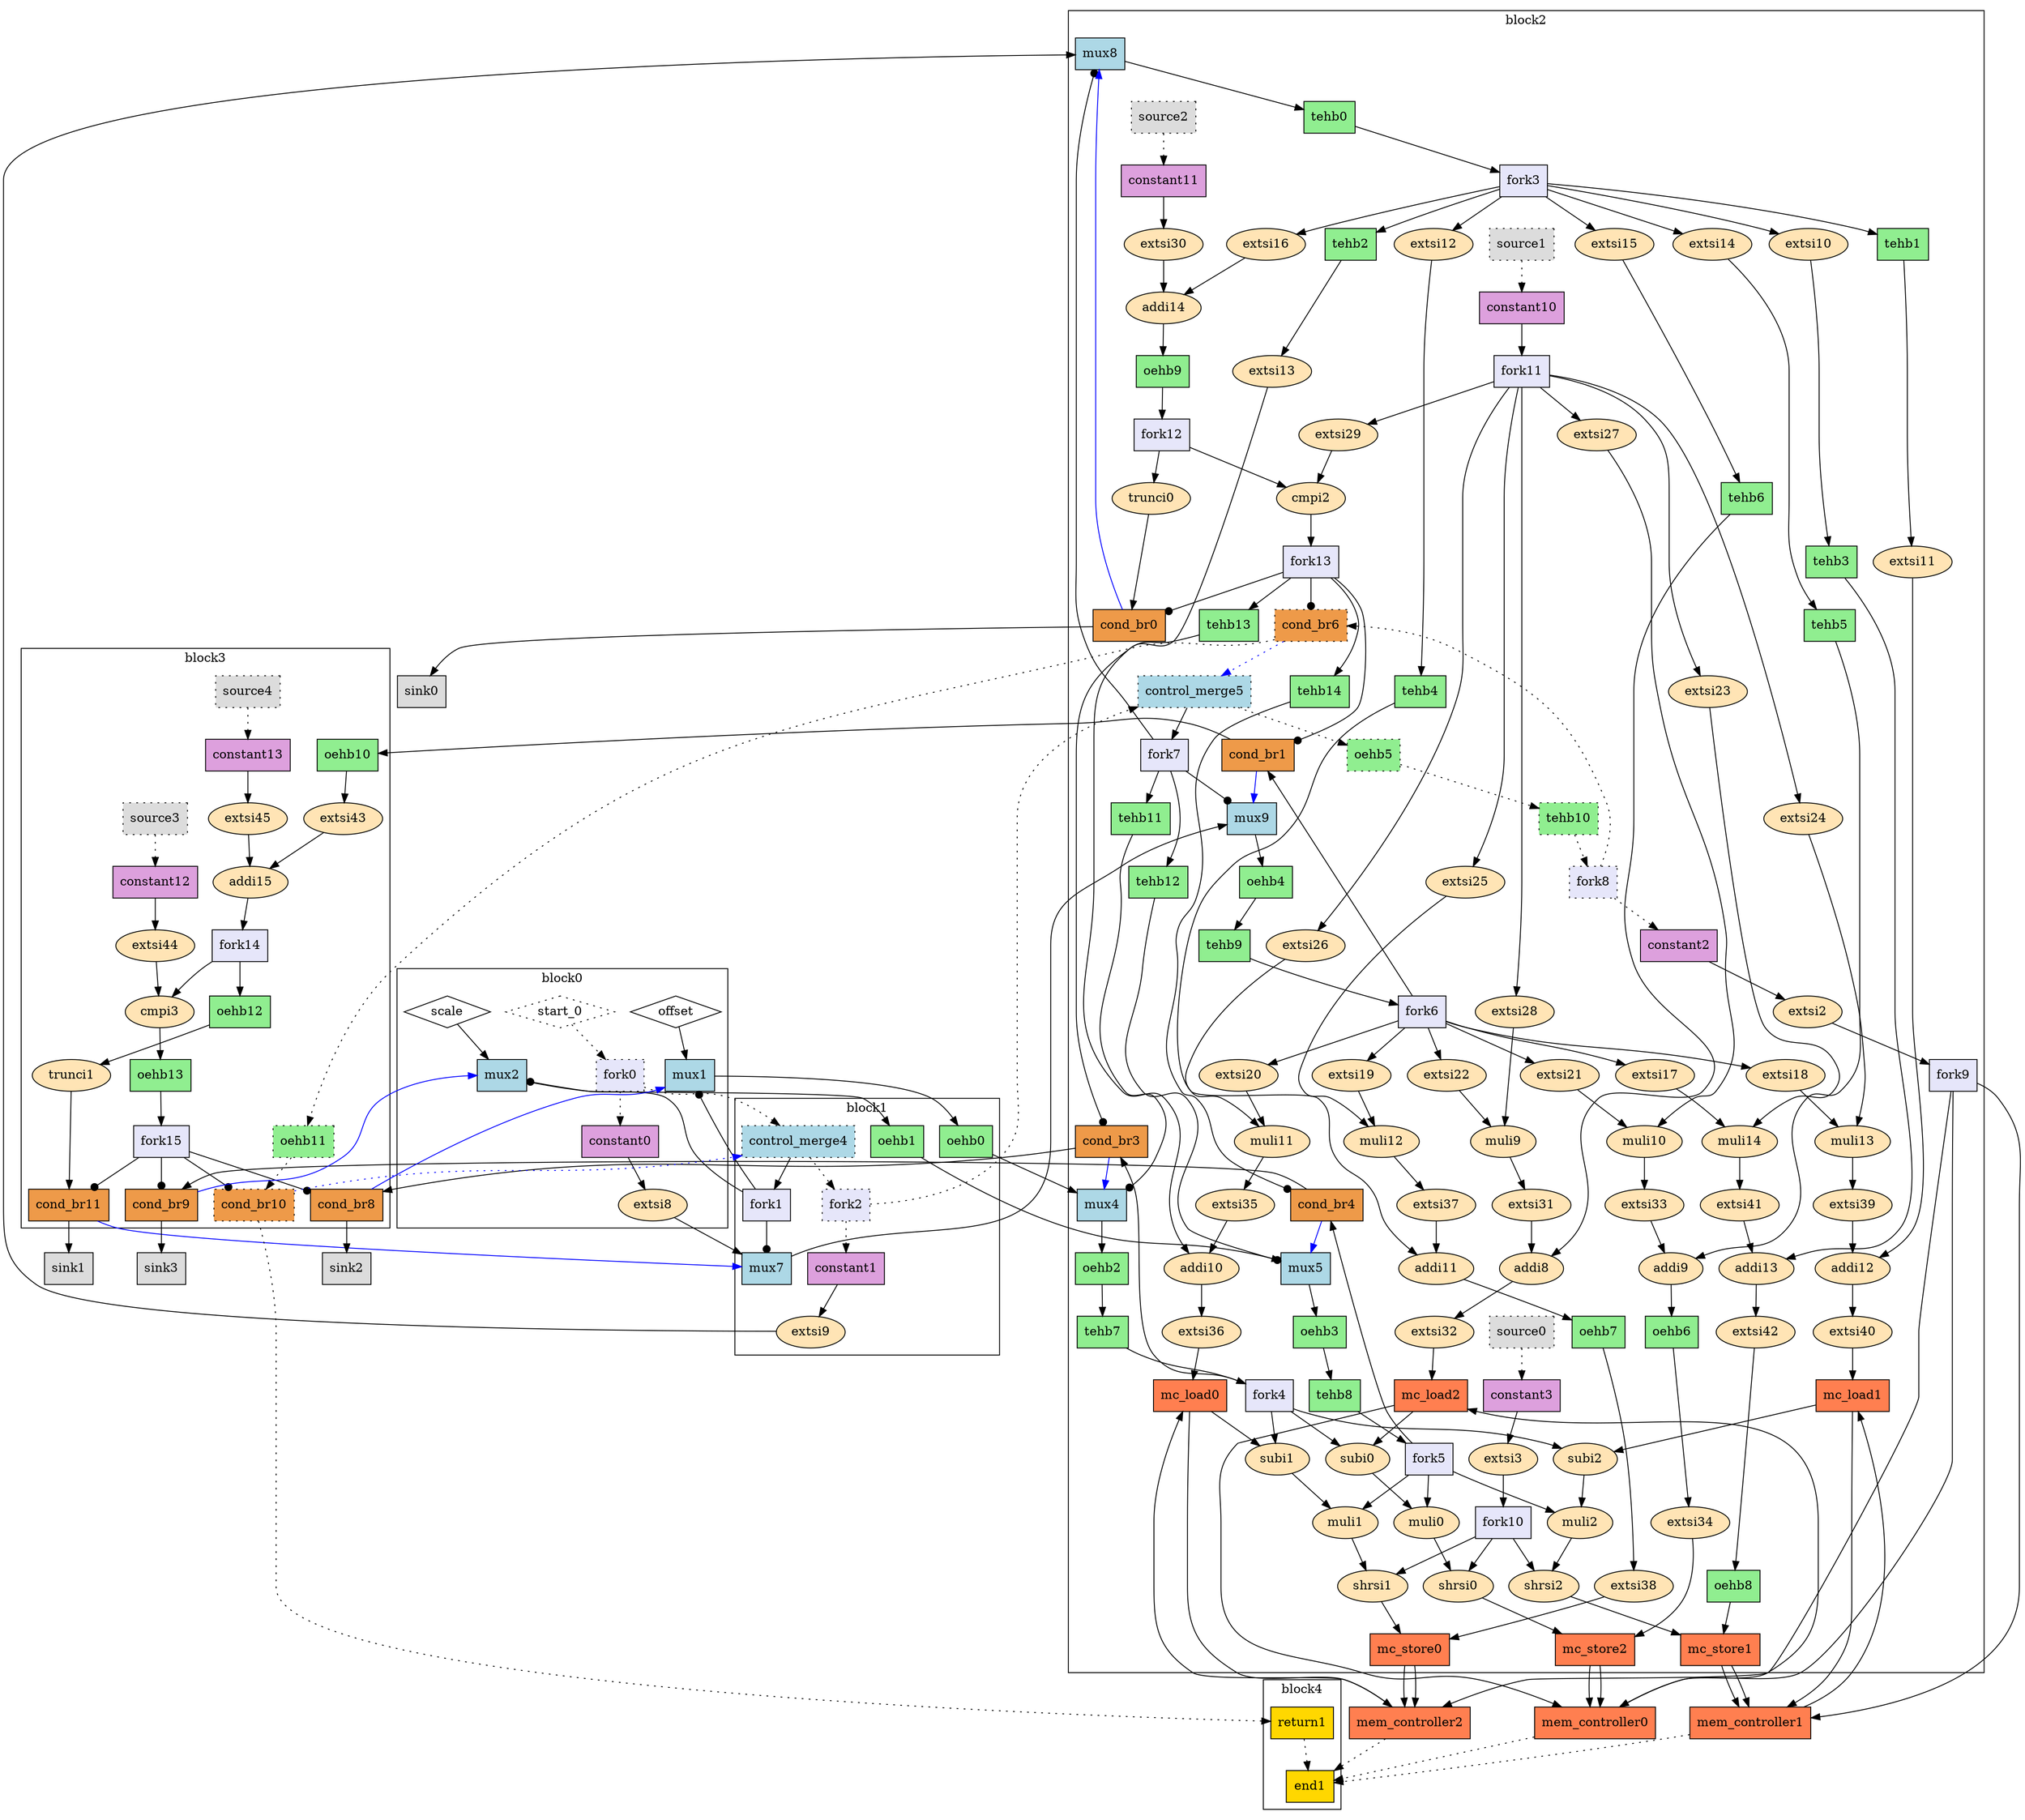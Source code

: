 Digraph G {
  splines=spline;
  compound=true; // Allow edges between clusters
  // Units/Channels in BB 0
  subgraph "cluster0" {
    label="block0"
    // Units from function arguments
    "offset" [mlir_op="handshake.func", shape=diamond, label="offset", style="solid", type="Entry", in="in1:32", out="out1:32", bbID=1]
    "scale" [mlir_op="handshake.func", shape=diamond, label="scale", style="solid", type="Entry", in="in1:32", out="out1:32", bbID=1]
    "start_0" [mlir_op="handshake.func", shape=diamond, label="start_0", style="dotted", type="Entry", control="true", in="in1:0", out="out1:0", bbID=1]
    // Units in BB 0
    "fork0" [mlir_op="handshake.fork", label="fork0", fillcolor=lavender, shape="box", style="filled, dotted", type="Fork", delay="0.000 0.100 0.100 0.000 0.000 0.000 0.000 0.000", in="in1:0", out="out1:0 out2:0", bbID=1]
    "constant0" [mlir_op="handshake.constant", label="constant0", fillcolor=plum, shape="box", style="filled", type="Constant", delay="0.000 0.000 0.000 0.000 0.000 0.000 0.000 0.000", in="in1:1", out="out1:1", value="0x0", bbID=1]
    "extsi8" [mlir_op="arith.extsi", label="extsi8", fillcolor=moccasin, shape="oval", style="filled", type="Operator", delay="0.000 0.000 0.000 0.000 0.000 0.000 0.000 0.000", in="in1:1", latency="0", op="sext_op", out="out1:6", II=1, bbID=1]
    // Channels from function arguments
    "offset" -> "mux1" [style="solid", dir="both", arrowtail="none", arrowhead="normal", from="out1", to="in3"]
    "scale" -> "mux2" [style="solid", dir="both", arrowtail="none", arrowhead="normal", from="out1", to="in3"]
    "start_0" -> "fork0" [style="dotted", dir="both", arrowtail="none", arrowhead="normal", from="out1", to="in1"]
    // Channels in BB 0
    "fork0" -> "constant0" [style="dotted", dir="both", arrowtail="none", arrowhead="normal", from="out2", to="in1"]
    "constant0" -> "extsi8" [style="solid", dir="both", arrowtail="none", arrowhead="normal", from="out1", to="in1"]
  }
  // Units/Channels in BB 1
  subgraph "cluster1" {
    label="block1"
    // Units in BB 1
    "mux7" [mlir_op="handshake.mux", label="mux7", fillcolor=lightblue, shape="box", style="filled", type="Mux", delay="1.412 1.397 0.000 1.412 1.397 1.412 0.000 0.000", in="in1?:1 in2:6 in3:6", out="out1:6", bbID=2]
    "mux1" [mlir_op="handshake.mux", label="mux1", fillcolor=lightblue, shape="box", style="filled", type="Mux", delay="1.412 1.397 0.000 1.412 1.397 1.412 0.000 0.000", in="in1?:1 in2:32 in3:32", out="out1:32", bbID=2]
    "mux2" [mlir_op="handshake.mux", label="mux2", fillcolor=lightblue, shape="box", style="filled", type="Mux", delay="1.412 1.397 0.000 1.412 1.397 1.412 0.000 0.000", in="in1?:1 in2:32 in3:32", out="out1:32", bbID=2]
    "control_merge4" [mlir_op="handshake.control_merge", label="control_merge4", fillcolor=lightblue, shape="box", style="filled, dotted", type="CntrlMerge", delay="0.000 1.397 0.000 0.000 0.000 0.000 0.000 0.000", in="in1:0 in2:0", out="out1:0 out2?:1", bbID=2]
    "fork1" [mlir_op="handshake.fork", label="fork1", fillcolor=lavender, shape="box", style="filled", type="Fork", delay="0.000 0.100 0.100 0.000 0.000 0.000 0.000 0.000", in="in1:1", out="out1:1 out2:1 out3:1", bbID=2]
    "fork2" [mlir_op="handshake.fork", label="fork2", fillcolor=lavender, shape="box", style="filled, dotted", type="Fork", delay="0.000 0.100 0.100 0.000 0.000 0.000 0.000 0.000", in="in1:0", out="out1:0 out2:0", bbID=2]
    "constant1" [mlir_op="handshake.constant", label="constant1", fillcolor=plum, shape="box", style="filled", type="Constant", delay="0.000 0.000 0.000 0.000 0.000 0.000 0.000 0.000", in="in1:1", out="out1:1", value="0x0", bbID=2]
    "extsi9" [mlir_op="arith.extsi", label="extsi9", fillcolor=moccasin, shape="oval", style="filled", type="Operator", delay="0.000 0.000 0.000 0.000 0.000 0.000 0.000 0.000", in="in1:1", latency="0", op="sext_op", out="out1:6", II=1, bbID=2]
    "oehb0" [mlir_op="handshake.oehb", label="oehb0", fillcolor=lightgreen, shape="box", style="filled", type="OEHB", delay="0.000 0.000 0.000 0.000 0.000 0.000 0.000 0.000", in="in1:32", out="out1:32", bbID=2, slots=1]
    "oehb1" [mlir_op="handshake.oehb", label="oehb1", fillcolor=lightgreen, shape="box", style="filled", type="OEHB", delay="0.000 0.000 0.000 0.000 0.000 0.000 0.000 0.000", in="in1:32", out="out1:32", bbID=2, slots=1]
    // Channels in BB 1
    "mux1" -> "oehb0" [style="solid", dir="both", arrowtail="none", arrowhead="normal", from="out1", to="in1"]
    "mux2" -> "oehb1" [style="solid", dir="both", arrowtail="none", arrowhead="normal", from="out1", to="in1"]
    "control_merge4" -> "fork2" [style="dotted", dir="both", arrowtail="none", arrowhead="normal", from="out1", to="in1"]
    "control_merge4" -> "fork1" [style="solid", dir="both", arrowtail="none", arrowhead="normal", from="out2", to="in1"]
    "fork1" -> "mux7" [style="solid", dir="both", arrowtail="none", arrowhead="dot", from="out1", to="in1"]
    "fork1" -> "mux2" [style="solid", dir="both", arrowtail="none", arrowhead="dot", from="out2", to="in1"]
    "fork1" -> "mux1" [style="solid", dir="both", arrowtail="none", arrowhead="dot", from="out3", to="in1"]
    "fork2" -> "constant1" [style="dotted", dir="both", arrowtail="none", arrowhead="normal", from="out1", to="in1"]
    "constant1" -> "extsi9" [style="solid", dir="both", arrowtail="none", arrowhead="normal", from="out1", to="in1"]
  }
  // Units/Channels in BB 2
  subgraph "cluster2" {
    label="block2"
    // Units in BB 2
    "mux8" [mlir_op="handshake.mux", label="mux8", fillcolor=lightblue, shape="box", style="filled", type="Mux", delay="1.412 1.397 0.000 1.412 1.397 1.412 0.000 0.000", in="in1?:1 in2:6 in3:6", out="out1:6", bbID=3]
    "tehb0" [mlir_op="handshake.tehb", label="tehb0", fillcolor=lightgreen, shape="box", style="filled", type="Buffer", delay="0.000 0.000 0.000 0.000 0.000 0.000 0.000 0.000", in="in1:6", out="out1:6", transparent="true", bbID=3, slots=4001]
    "fork3" [mlir_op="handshake.fork", label="fork3", fillcolor=lavender, shape="box", style="filled", type="Fork", delay="0.000 0.100 0.100 0.000 0.000 0.000 0.000 0.000", in="in1:6", out="out1:6 out2:6 out3:6 out4:6 out5:6 out6:6 out7:6", bbID=3]
    "extsi10" [mlir_op="arith.extsi", label="extsi10", fillcolor=moccasin, shape="oval", style="filled", type="Operator", delay="0.000 0.000 0.000 0.000 0.000 0.000 0.000 0.000", in="in1:6", latency="0", op="sext_op", out="out1:13", II=1, bbID=3]
    "tehb1" [mlir_op="handshake.tehb", label="tehb1", fillcolor=lightgreen, shape="box", style="filled", type="Buffer", delay="0.000 0.000 0.000 0.000 0.000 0.000 0.000 0.000", in="in1:6", out="out1:6", transparent="true", bbID=3, slots=2005]
    "extsi11" [mlir_op="arith.extsi", label="extsi11", fillcolor=moccasin, shape="oval", style="filled", type="Operator", delay="0.000 0.000 0.000 0.000 0.000 0.000 0.000 0.000", in="in1:6", latency="0", op="sext_op", out="out1:13", II=1, bbID=3]
    "extsi12" [mlir_op="arith.extsi", label="extsi12", fillcolor=moccasin, shape="oval", style="filled", type="Operator", delay="0.000 0.000 0.000 0.000 0.000 0.000 0.000 0.000", in="in1:6", latency="0", op="sext_op", out="out1:13", II=1, bbID=3]
    "tehb2" [mlir_op="handshake.tehb", label="tehb2", fillcolor=lightgreen, shape="box", style="filled", type="Buffer", delay="0.000 0.000 0.000 0.000 0.000 0.000 0.000 0.000", in="in1:6", out="out1:6", transparent="true", bbID=3, slots=2005]
    "extsi13" [mlir_op="arith.extsi", label="extsi13", fillcolor=moccasin, shape="oval", style="filled", type="Operator", delay="0.000 0.000 0.000 0.000 0.000 0.000 0.000 0.000", in="in1:6", latency="0", op="sext_op", out="out1:13", II=1, bbID=3]
    "extsi14" [mlir_op="arith.extsi", label="extsi14", fillcolor=moccasin, shape="oval", style="filled", type="Operator", delay="0.000 0.000 0.000 0.000 0.000 0.000 0.000 0.000", in="in1:6", latency="0", op="sext_op", out="out1:13", II=1, bbID=3]
    "extsi15" [mlir_op="arith.extsi", label="extsi15", fillcolor=moccasin, shape="oval", style="filled", type="Operator", delay="0.000 0.000 0.000 0.000 0.000 0.000 0.000 0.000", in="in1:6", latency="0", op="sext_op", out="out1:13", II=1, bbID=3]
    "extsi16" [mlir_op="arith.extsi", label="extsi16", fillcolor=moccasin, shape="oval", style="filled", type="Operator", delay="0.000 0.000 0.000 0.000 0.000 0.000 0.000 0.000", in="in1:6", latency="0", op="sext_op", out="out1:7", II=1, bbID=3]
    "tehb11" [mlir_op="handshake.tehb", label="tehb11", fillcolor=lightgreen, shape="box", style="filled", type="Buffer", delay="0.000 0.000 0.000 0.000 0.000 0.000 0.000 0.000", in="in1:1", out="out1:1", transparent="true", bbID=3, slots=2005]
    "mux4" [mlir_op="handshake.mux", label="mux4", fillcolor=lightblue, shape="box", style="filled", type="Mux", delay="1.412 1.397 0.000 1.412 1.397 1.412 0.000 0.000", in="in1?:1 in2:32 in3:32", out="out1:32", bbID=3]
    "oehb2" [mlir_op="handshake.oehb", label="oehb2", fillcolor=lightgreen, shape="box", style="filled", type="OEHB", delay="0.000 0.000 0.000 0.000 0.000 0.000 0.000 0.000", in="in1:32", out="out1:32", bbID=3, slots=1]
    "tehb7" [mlir_op="handshake.tehb", label="tehb7", fillcolor=lightgreen, shape="box", style="filled", type="Buffer", delay="0.000 0.000 0.000 0.000 0.000 0.000 0.000 0.000", in="in1:32", out="out1:32", transparent="true", bbID=3, slots=4001]
    "fork4" [mlir_op="handshake.fork", label="fork4", fillcolor=lavender, shape="box", style="filled", type="Fork", delay="0.000 0.100 0.100 0.000 0.000 0.000 0.000 0.000", in="in1:32", out="out1:32 out2:32 out3:32 out4:32", bbID=3]
    "tehb12" [mlir_op="handshake.tehb", label="tehb12", fillcolor=lightgreen, shape="box", style="filled", type="Buffer", delay="0.000 0.000 0.000 0.000 0.000 0.000 0.000 0.000", in="in1:1", out="out1:1", transparent="true", bbID=3, slots=2005]
    "mux5" [mlir_op="handshake.mux", label="mux5", fillcolor=lightblue, shape="box", style="filled", type="Mux", delay="1.412 1.397 0.000 1.412 1.397 1.412 0.000 0.000", in="in1?:1 in2:32 in3:32", out="out1:32", bbID=3]
    "oehb3" [mlir_op="handshake.oehb", label="oehb3", fillcolor=lightgreen, shape="box", style="filled", type="OEHB", delay="0.000 0.000 0.000 0.000 0.000 0.000 0.000 0.000", in="in1:32", out="out1:32", bbID=3, slots=1]
    "tehb8" [mlir_op="handshake.tehb", label="tehb8", fillcolor=lightgreen, shape="box", style="filled", type="Buffer", delay="0.000 0.000 0.000 0.000 0.000 0.000 0.000 0.000", in="in1:32", out="out1:32", transparent="true", bbID=3, slots=4001]
    "fork5" [mlir_op="handshake.fork", label="fork5", fillcolor=lavender, shape="box", style="filled", type="Fork", delay="0.000 0.100 0.100 0.000 0.000 0.000 0.000 0.000", in="in1:32", out="out1:32 out2:32 out3:32 out4:32", bbID=3]
    "mux9" [mlir_op="handshake.mux", label="mux9", fillcolor=lightblue, shape="box", style="filled", type="Mux", delay="1.412 1.397 0.000 1.412 1.397 1.412 0.000 0.000", in="in1?:1 in2:6 in3:6", out="out1:6", bbID=3]
    "oehb4" [mlir_op="handshake.oehb", label="oehb4", fillcolor=lightgreen, shape="box", style="filled", type="OEHB", delay="0.000 0.000 0.000 0.000 0.000 0.000 0.000 0.000", in="in1:6", out="out1:6", bbID=3, slots=1]
    "tehb9" [mlir_op="handshake.tehb", label="tehb9", fillcolor=lightgreen, shape="box", style="filled", type="Buffer", delay="0.000 0.000 0.000 0.000 0.000 0.000 0.000 0.000", in="in1:6", out="out1:6", transparent="true", bbID=3, slots=4001]
    "fork6" [mlir_op="handshake.fork", label="fork6", fillcolor=lavender, shape="box", style="filled", type="Fork", delay="0.000 0.100 0.100 0.000 0.000 0.000 0.000 0.000", in="in1:6", out="out1:6 out2:6 out3:6 out4:6 out5:6 out6:6 out7:6", bbID=3]
    "extsi17" [mlir_op="arith.extsi", label="extsi17", fillcolor=moccasin, shape="oval", style="filled", type="Operator", delay="0.000 0.000 0.000 0.000 0.000 0.000 0.000 0.000", in="in1:6", latency="0", op="sext_op", out="out1:12", II=1, bbID=3]
    "extsi18" [mlir_op="arith.extsi", label="extsi18", fillcolor=moccasin, shape="oval", style="filled", type="Operator", delay="0.000 0.000 0.000 0.000 0.000 0.000 0.000 0.000", in="in1:6", latency="0", op="sext_op", out="out1:12", II=1, bbID=3]
    "extsi19" [mlir_op="arith.extsi", label="extsi19", fillcolor=moccasin, shape="oval", style="filled", type="Operator", delay="0.000 0.000 0.000 0.000 0.000 0.000 0.000 0.000", in="in1:6", latency="0", op="sext_op", out="out1:12", II=1, bbID=3]
    "extsi20" [mlir_op="arith.extsi", label="extsi20", fillcolor=moccasin, shape="oval", style="filled", type="Operator", delay="0.000 0.000 0.000 0.000 0.000 0.000 0.000 0.000", in="in1:6", latency="0", op="sext_op", out="out1:12", II=1, bbID=3]
    "extsi21" [mlir_op="arith.extsi", label="extsi21", fillcolor=moccasin, shape="oval", style="filled", type="Operator", delay="0.000 0.000 0.000 0.000 0.000 0.000 0.000 0.000", in="in1:6", latency="0", op="sext_op", out="out1:12", II=1, bbID=3]
    "extsi22" [mlir_op="arith.extsi", label="extsi22", fillcolor=moccasin, shape="oval", style="filled", type="Operator", delay="0.000 0.000 0.000 0.000 0.000 0.000 0.000 0.000", in="in1:6", latency="0", op="sext_op", out="out1:12", II=1, bbID=3]
    "control_merge5" [mlir_op="handshake.control_merge", label="control_merge5", fillcolor=lightblue, shape="box", style="filled, dotted", type="CntrlMerge", delay="0.000 1.397 0.000 0.000 0.000 0.000 0.000 0.000", in="in1:0 in2:0", out="out1:0 out2?:1", bbID=3]
    "fork7" [mlir_op="handshake.fork", label="fork7", fillcolor=lavender, shape="box", style="filled", type="Fork", delay="0.000 0.100 0.100 0.000 0.000 0.000 0.000 0.000", in="in1:1", out="out1:1 out2:1 out3:1 out4:1", bbID=3]
    "oehb5" [mlir_op="handshake.oehb", label="oehb5", fillcolor=lightgreen, shape="box", style="filled, dotted", type="OEHB", delay="0.000 0.000 0.000 0.000 0.000 0.000 0.000 0.000", in="in1:0", out="out1:0", bbID=3, slots=1]
    "tehb10" [mlir_op="handshake.tehb", label="tehb10", fillcolor=lightgreen, shape="box", style="filled, dotted", type="Buffer", delay="0.000 0.000 0.000 0.000 0.000 0.000 0.000 0.000", in="in1:0", out="out1:0", transparent="true", bbID=3, slots=4001]
    "fork8" [mlir_op="handshake.fork", label="fork8", fillcolor=lavender, shape="box", style="filled, dotted", type="Fork", delay="0.000 0.100 0.100 0.000 0.000 0.000 0.000 0.000", in="in1:0", out="out1:0 out2:0", bbID=3]
    "constant2" [mlir_op="handshake.constant", label="constant2", fillcolor=plum, shape="box", style="filled", type="Constant", delay="0.000 0.000 0.000 0.000 0.000 0.000 0.000 0.000", in="in1:2", out="out1:2", value="0x1", bbID=3]
    "extsi2" [mlir_op="arith.extsi", label="extsi2", fillcolor=moccasin, shape="oval", style="filled", type="Operator", delay="0.000 0.000 0.000 0.000 0.000 0.000 0.000 0.000", in="in1:2", latency="0", op="sext_op", out="out1:32", II=1, bbID=3]
    "fork9" [mlir_op="handshake.fork", label="fork9", fillcolor=lavender, shape="box", style="filled", type="Fork", delay="0.000 0.100 0.100 0.000 0.000 0.000 0.000 0.000", in="in1:32", out="out1:32 out2:32 out3:32", bbID=3]
    "source0" [mlir_op="handshake.source", label="source0", fillcolor=gainsboro, shape="box", style="filled, dotted", type="Source", delay="0.000 0.000 0.000 0.000 0.000 0.000 0.000 0.000", out="out1:0", bbID=3]
    "constant3" [mlir_op="handshake.constant", label="constant3", fillcolor=plum, shape="box", style="filled", type="Constant", delay="0.000 0.000 0.000 0.000 0.000 0.000 0.000 0.000", in="in1:4", out="out1:4", value="0x4", bbID=3]
    "extsi3" [mlir_op="arith.extsi", label="extsi3", fillcolor=moccasin, shape="oval", style="filled", type="Operator", delay="0.000 0.000 0.000 0.000 0.000 0.000 0.000 0.000", in="in1:4", latency="0", op="sext_op", out="out1:32", II=1, bbID=3]
    "fork10" [mlir_op="handshake.fork", label="fork10", fillcolor=lavender, shape="box", style="filled", type="Fork", delay="0.000 0.100 0.100 0.000 0.000 0.000 0.000 0.000", in="in1:32", out="out1:32 out2:32 out3:32", bbID=3]
    "source1" [mlir_op="handshake.source", label="source1", fillcolor=gainsboro, shape="box", style="filled, dotted", type="Source", delay="0.000 0.000 0.000 0.000 0.000 0.000 0.000 0.000", out="out1:0", bbID=3]
    "constant10" [mlir_op="handshake.constant", label="constant10", fillcolor=plum, shape="box", style="filled", type="Constant", delay="0.000 0.000 0.000 0.000 0.000 0.000 0.000 0.000", in="in1:6", out="out1:6", value="0x1e", bbID=3]
    "fork11" [mlir_op="handshake.fork", label="fork11", fillcolor=lavender, shape="box", style="filled", type="Fork", delay="0.000 0.100 0.100 0.000 0.000 0.000 0.000 0.000", in="in1:6", out="out1:6 out2:6 out3:6 out4:6 out5:6 out6:6 out7:6", bbID=3]
    "extsi23" [mlir_op="arith.extsi", label="extsi23", fillcolor=moccasin, shape="oval", style="filled", type="Operator", delay="0.000 0.000 0.000 0.000 0.000 0.000 0.000 0.000", in="in1:6", latency="0", op="sext_op", out="out1:12", II=1, bbID=3]
    "extsi24" [mlir_op="arith.extsi", label="extsi24", fillcolor=moccasin, shape="oval", style="filled", type="Operator", delay="0.000 0.000 0.000 0.000 0.000 0.000 0.000 0.000", in="in1:6", latency="0", op="sext_op", out="out1:12", II=1, bbID=3]
    "extsi25" [mlir_op="arith.extsi", label="extsi25", fillcolor=moccasin, shape="oval", style="filled", type="Operator", delay="0.000 0.000 0.000 0.000 0.000 0.000 0.000 0.000", in="in1:6", latency="0", op="sext_op", out="out1:12", II=1, bbID=3]
    "extsi26" [mlir_op="arith.extsi", label="extsi26", fillcolor=moccasin, shape="oval", style="filled", type="Operator", delay="0.000 0.000 0.000 0.000 0.000 0.000 0.000 0.000", in="in1:6", latency="0", op="sext_op", out="out1:12", II=1, bbID=3]
    "extsi27" [mlir_op="arith.extsi", label="extsi27", fillcolor=moccasin, shape="oval", style="filled", type="Operator", delay="0.000 0.000 0.000 0.000 0.000 0.000 0.000 0.000", in="in1:6", latency="0", op="sext_op", out="out1:12", II=1, bbID=3]
    "extsi28" [mlir_op="arith.extsi", label="extsi28", fillcolor=moccasin, shape="oval", style="filled", type="Operator", delay="0.000 0.000 0.000 0.000 0.000 0.000 0.000 0.000", in="in1:6", latency="0", op="sext_op", out="out1:12", II=1, bbID=3]
    "extsi29" [mlir_op="arith.extsi", label="extsi29", fillcolor=moccasin, shape="oval", style="filled", type="Operator", delay="0.000 0.000 0.000 0.000 0.000 0.000 0.000 0.000", in="in1:6", latency="0", op="sext_op", out="out1:7", II=1, bbID=3]
    "source2" [mlir_op="handshake.source", label="source2", fillcolor=gainsboro, shape="box", style="filled, dotted", type="Source", delay="0.000 0.000 0.000 0.000 0.000 0.000 0.000 0.000", out="out1:0", bbID=3]
    "constant11" [mlir_op="handshake.constant", label="constant11", fillcolor=plum, shape="box", style="filled", type="Constant", delay="0.000 0.000 0.000 0.000 0.000 0.000 0.000 0.000", in="in1:2", out="out1:2", value="0x1", bbID=3]
    "extsi30" [mlir_op="arith.extsi", label="extsi30", fillcolor=moccasin, shape="oval", style="filled", type="Operator", delay="0.000 0.000 0.000 0.000 0.000 0.000 0.000 0.000", in="in1:2", latency="0", op="sext_op", out="out1:7", II=1, bbID=3]
    "muli9" [mlir_op="arith.muli", label="muli9", fillcolor=moccasin, shape="oval", style="filled", type="Operator", delay="0.000 0.000 0.000 1.409 0.000 0.000 0.000 0.000", in="in1:12 in2:12", latency="4", op="mul_op", out="out1:12", II=1, bbID=3]
    "extsi31" [mlir_op="arith.extsi", label="extsi31", fillcolor=moccasin, shape="oval", style="filled", type="Operator", delay="0.000 0.000 0.000 0.000 0.000 0.000 0.000 0.000", in="in1:12", latency="0", op="sext_op", out="out1:13", II=1, bbID=3]
    "tehb6" [mlir_op="handshake.tehb", label="tehb6", fillcolor=lightgreen, shape="box", style="filled", type="Buffer", delay="0.000 0.000 0.000 0.000 0.000 0.000 0.000 0.000", in="in1:13", out="out1:13", transparent="true", bbID=3, slots=2005]
    "addi8" [mlir_op="arith.addi", label="addi8", fillcolor=moccasin, shape="oval", style="filled", type="Operator", delay="2.047 1.397 1.400 1.409 0.000 0.000 0.000 0.000", in="in1:13 in2:13", latency="0", op="add_op", out="out1:13", II=1, bbID=3]
    "extsi32" [mlir_op="arith.extsi", label="extsi32", fillcolor=moccasin, shape="oval", style="filled", type="Operator", delay="0.000 0.000 0.000 0.000 0.000 0.000 0.000 0.000", in="in1:13", latency="0", op="sext_op", out="out1:32", II=1, bbID=3]
    "mc_load2" [mlir_op="handshake.mc_load", label="mc_load2", fillcolor=coral, shape="box", style="filled", type="Operator", delay="1.412 1.409 0.000 0.000 0.000 0.000 0.000 0.000", in="in1:32 in2:32", latency="1", op="mc_load_op", out="out1:32 out2:32", II=1, bbID=3, portId=0]
    "subi0" [mlir_op="arith.subi", label="subi0", fillcolor=moccasin, shape="oval", style="filled", type="Operator", delay="2.287 1.397 1.400 1.409 0.000 0.000 0.000 0.000", in="in1:32 in2:32", latency="0", op="sub_op", out="out1:32", II=1, bbID=3]
    "muli0" [mlir_op="arith.muli", label="muli0", fillcolor=moccasin, shape="oval", style="filled", type="Operator", delay="0.000 0.000 0.000 1.409 0.000 0.000 0.000 0.000", in="in1:32 in2:32", latency="4", op="mul_op", out="out1:32", II=1, bbID=3]
    "shrsi0" [mlir_op="arith.shrsi", label="shrsi0", fillcolor=moccasin, shape="oval", style="filled", type="Operator", delay="3.312 1.397 1.400 1.409 0.000 0.000 0.000 0.000", in="in1:32 in2:32", latency="0", op="ashr_op", out="out1:32", II=1, bbID=3]
    "muli10" [mlir_op="arith.muli", label="muli10", fillcolor=moccasin, shape="oval", style="filled", type="Operator", delay="0.000 0.000 0.000 1.409 0.000 0.000 0.000 0.000", in="in1:12 in2:12", latency="4", op="mul_op", out="out1:12", II=1, bbID=3]
    "extsi33" [mlir_op="arith.extsi", label="extsi33", fillcolor=moccasin, shape="oval", style="filled", type="Operator", delay="0.000 0.000 0.000 0.000 0.000 0.000 0.000 0.000", in="in1:12", latency="0", op="sext_op", out="out1:13", II=1, bbID=3]
    "tehb5" [mlir_op="handshake.tehb", label="tehb5", fillcolor=lightgreen, shape="box", style="filled", type="Buffer", delay="0.000 0.000 0.000 0.000 0.000 0.000 0.000 0.000", in="in1:13", out="out1:13", transparent="true", bbID=3, slots=2007]
    "addi9" [mlir_op="arith.addi", label="addi9", fillcolor=moccasin, shape="oval", style="filled", type="Operator", delay="2.047 1.397 1.400 1.409 0.000 0.000 0.000 0.000", in="in1:13 in2:13", latency="0", op="add_op", out="out1:13", II=1, bbID=3]
    "oehb6" [mlir_op="handshake.oehb", label="oehb6", fillcolor=lightgreen, shape="box", style="filled", type="OEHB", delay="0.000 0.000 0.000 0.000 0.000 0.000 0.000 0.000", in="in1:13", out="out1:13", bbID=3, slots=1]
    "extsi34" [mlir_op="arith.extsi", label="extsi34", fillcolor=moccasin, shape="oval", style="filled", type="Operator", delay="0.000 0.000 0.000 0.000 0.000 0.000 0.000 0.000", in="in1:13", latency="0", op="sext_op", out="out1:32", II=1, bbID=3]
    "mc_store2" [mlir_op="handshake.mc_store", label="mc_store2", fillcolor=coral, shape="box", style="filled", type="Operator", delay="0.672 1.397 1.400 1.409 0.000 0.000 0.000 0.000", in="in1:32 in2:32", latency="0", op="mc_store_op", out="out1:32 out2:32", II=1, bbID=3, portId=1]
    "muli11" [mlir_op="arith.muli", label="muli11", fillcolor=moccasin, shape="oval", style="filled", type="Operator", delay="0.000 0.000 0.000 1.409 0.000 0.000 0.000 0.000", in="in1:12 in2:12", latency="4", op="mul_op", out="out1:12", II=1, bbID=3]
    "extsi35" [mlir_op="arith.extsi", label="extsi35", fillcolor=moccasin, shape="oval", style="filled", type="Operator", delay="0.000 0.000 0.000 0.000 0.000 0.000 0.000 0.000", in="in1:12", latency="0", op="sext_op", out="out1:13", II=1, bbID=3]
    "addi10" [mlir_op="arith.addi", label="addi10", fillcolor=moccasin, shape="oval", style="filled", type="Operator", delay="2.047 1.397 1.400 1.409 0.000 0.000 0.000 0.000", in="in1:13 in2:13", latency="0", op="add_op", out="out1:13", II=1, bbID=3]
    "extsi36" [mlir_op="arith.extsi", label="extsi36", fillcolor=moccasin, shape="oval", style="filled", type="Operator", delay="0.000 0.000 0.000 0.000 0.000 0.000 0.000 0.000", in="in1:13", latency="0", op="sext_op", out="out1:32", II=1, bbID=3]
    "mc_load0" [mlir_op="handshake.mc_load", label="mc_load0", fillcolor=coral, shape="box", style="filled", type="Operator", delay="1.412 1.409 0.000 0.000 0.000 0.000 0.000 0.000", in="in1:32 in2:32", latency="1", op="mc_load_op", out="out1:32 out2:32", II=1, bbID=3, portId=0]
    "subi1" [mlir_op="arith.subi", label="subi1", fillcolor=moccasin, shape="oval", style="filled", type="Operator", delay="2.287 1.397 1.400 1.409 0.000 0.000 0.000 0.000", in="in1:32 in2:32", latency="0", op="sub_op", out="out1:32", II=1, bbID=3]
    "muli1" [mlir_op="arith.muli", label="muli1", fillcolor=moccasin, shape="oval", style="filled", type="Operator", delay="0.000 0.000 0.000 1.409 0.000 0.000 0.000 0.000", in="in1:32 in2:32", latency="4", op="mul_op", out="out1:32", II=1, bbID=3]
    "shrsi1" [mlir_op="arith.shrsi", label="shrsi1", fillcolor=moccasin, shape="oval", style="filled", type="Operator", delay="3.312 1.397 1.400 1.409 0.000 0.000 0.000 0.000", in="in1:32 in2:32", latency="0", op="ashr_op", out="out1:32", II=1, bbID=3]
    "muli12" [mlir_op="arith.muli", label="muli12", fillcolor=moccasin, shape="oval", style="filled", type="Operator", delay="0.000 0.000 0.000 1.409 0.000 0.000 0.000 0.000", in="in1:12 in2:12", latency="4", op="mul_op", out="out1:12", II=1, bbID=3]
    "extsi37" [mlir_op="arith.extsi", label="extsi37", fillcolor=moccasin, shape="oval", style="filled", type="Operator", delay="0.000 0.000 0.000 0.000 0.000 0.000 0.000 0.000", in="in1:12", latency="0", op="sext_op", out="out1:13", II=1, bbID=3]
    "tehb4" [mlir_op="handshake.tehb", label="tehb4", fillcolor=lightgreen, shape="box", style="filled", type="Buffer", delay="0.000 0.000 0.000 0.000 0.000 0.000 0.000 0.000", in="in1:13", out="out1:13", transparent="true", bbID=3, slots=2007]
    "addi11" [mlir_op="arith.addi", label="addi11", fillcolor=moccasin, shape="oval", style="filled", type="Operator", delay="2.047 1.397 1.400 1.409 0.000 0.000 0.000 0.000", in="in1:13 in2:13", latency="0", op="add_op", out="out1:13", II=1, bbID=3]
    "oehb7" [mlir_op="handshake.oehb", label="oehb7", fillcolor=lightgreen, shape="box", style="filled", type="OEHB", delay="0.000 0.000 0.000 0.000 0.000 0.000 0.000 0.000", in="in1:13", out="out1:13", bbID=3, slots=1]
    "extsi38" [mlir_op="arith.extsi", label="extsi38", fillcolor=moccasin, shape="oval", style="filled", type="Operator", delay="0.000 0.000 0.000 0.000 0.000 0.000 0.000 0.000", in="in1:13", latency="0", op="sext_op", out="out1:32", II=1, bbID=3]
    "mc_store0" [mlir_op="handshake.mc_store", label="mc_store0", fillcolor=coral, shape="box", style="filled", type="Operator", delay="0.672 1.397 1.400 1.409 0.000 0.000 0.000 0.000", in="in1:32 in2:32", latency="0", op="mc_store_op", out="out1:32 out2:32", II=1, bbID=3, portId=1]
    "muli13" [mlir_op="arith.muli", label="muli13", fillcolor=moccasin, shape="oval", style="filled", type="Operator", delay="0.000 0.000 0.000 1.409 0.000 0.000 0.000 0.000", in="in1:12 in2:12", latency="4", op="mul_op", out="out1:12", II=1, bbID=3]
    "extsi39" [mlir_op="arith.extsi", label="extsi39", fillcolor=moccasin, shape="oval", style="filled", type="Operator", delay="0.000 0.000 0.000 0.000 0.000 0.000 0.000 0.000", in="in1:12", latency="0", op="sext_op", out="out1:13", II=1, bbID=3]
    "addi12" [mlir_op="arith.addi", label="addi12", fillcolor=moccasin, shape="oval", style="filled", type="Operator", delay="2.047 1.397 1.400 1.409 0.000 0.000 0.000 0.000", in="in1:13 in2:13", latency="0", op="add_op", out="out1:13", II=1, bbID=3]
    "extsi40" [mlir_op="arith.extsi", label="extsi40", fillcolor=moccasin, shape="oval", style="filled", type="Operator", delay="0.000 0.000 0.000 0.000 0.000 0.000 0.000 0.000", in="in1:13", latency="0", op="sext_op", out="out1:32", II=1, bbID=3]
    "mc_load1" [mlir_op="handshake.mc_load", label="mc_load1", fillcolor=coral, shape="box", style="filled", type="Operator", delay="1.412 1.409 0.000 0.000 0.000 0.000 0.000 0.000", in="in1:32 in2:32", latency="1", op="mc_load_op", out="out1:32 out2:32", II=1, bbID=3, portId=0]
    "subi2" [mlir_op="arith.subi", label="subi2", fillcolor=moccasin, shape="oval", style="filled", type="Operator", delay="2.287 1.397 1.400 1.409 0.000 0.000 0.000 0.000", in="in1:32 in2:32", latency="0", op="sub_op", out="out1:32", II=1, bbID=3]
    "muli2" [mlir_op="arith.muli", label="muli2", fillcolor=moccasin, shape="oval", style="filled", type="Operator", delay="0.000 0.000 0.000 1.409 0.000 0.000 0.000 0.000", in="in1:32 in2:32", latency="4", op="mul_op", out="out1:32", II=1, bbID=3]
    "shrsi2" [mlir_op="arith.shrsi", label="shrsi2", fillcolor=moccasin, shape="oval", style="filled", type="Operator", delay="3.312 1.397 1.400 1.409 0.000 0.000 0.000 0.000", in="in1:32 in2:32", latency="0", op="ashr_op", out="out1:32", II=1, bbID=3]
    "muli14" [mlir_op="arith.muli", label="muli14", fillcolor=moccasin, shape="oval", style="filled", type="Operator", delay="0.000 0.000 0.000 1.409 0.000 0.000 0.000 0.000", in="in1:12 in2:12", latency="4", op="mul_op", out="out1:12", II=1, bbID=3]
    "extsi41" [mlir_op="arith.extsi", label="extsi41", fillcolor=moccasin, shape="oval", style="filled", type="Operator", delay="0.000 0.000 0.000 0.000 0.000 0.000 0.000 0.000", in="in1:12", latency="0", op="sext_op", out="out1:13", II=1, bbID=3]
    "tehb3" [mlir_op="handshake.tehb", label="tehb3", fillcolor=lightgreen, shape="box", style="filled", type="Buffer", delay="0.000 0.000 0.000 0.000 0.000 0.000 0.000 0.000", in="in1:13", out="out1:13", transparent="true", bbID=3, slots=2007]
    "addi13" [mlir_op="arith.addi", label="addi13", fillcolor=moccasin, shape="oval", style="filled", type="Operator", delay="2.047 1.397 1.400 1.409 0.000 0.000 0.000 0.000", in="in1:13 in2:13", latency="0", op="add_op", out="out1:13", II=1, bbID=3]
    "extsi42" [mlir_op="arith.extsi", label="extsi42", fillcolor=moccasin, shape="oval", style="filled", type="Operator", delay="0.000 0.000 0.000 0.000 0.000 0.000 0.000 0.000", in="in1:13", latency="0", op="sext_op", out="out1:32", II=1, bbID=3]
    "oehb8" [mlir_op="handshake.oehb", label="oehb8", fillcolor=lightgreen, shape="box", style="filled", type="OEHB", delay="0.000 0.000 0.000 0.000 0.000 0.000 0.000 0.000", in="in1:32", out="out1:32", bbID=3, slots=1]
    "mc_store1" [mlir_op="handshake.mc_store", label="mc_store1", fillcolor=coral, shape="box", style="filled", type="Operator", delay="0.672 1.397 1.400 1.409 0.000 0.000 0.000 0.000", in="in1:32 in2:32", latency="0", op="mc_store_op", out="out1:32 out2:32", II=1, bbID=3, portId=1]
    "addi14" [mlir_op="arith.addi", label="addi14", fillcolor=moccasin, shape="oval", style="filled", type="Operator", delay="1.927 1.397 1.400 1.409 0.000 0.000 0.000 0.000", in="in1:7 in2:7", latency="0", op="add_op", out="out1:7", II=1, bbID=3]
    "oehb9" [mlir_op="handshake.oehb", label="oehb9", fillcolor=lightgreen, shape="box", style="filled", type="OEHB", delay="0.000 0.000 0.000 0.000 0.000 0.000 0.000 0.000", in="in1:7", out="out1:7", bbID=3, slots=1]
    "fork12" [mlir_op="handshake.fork", label="fork12", fillcolor=lavender, shape="box", style="filled", type="Fork", delay="0.000 0.100 0.100 0.000 0.000 0.000 0.000 0.000", in="in1:7", out="out1:7 out2:7", bbID=3]
    "trunci0" [mlir_op="arith.trunci", label="trunci0", fillcolor=moccasin, shape="oval", style="filled", type="Operator", delay="0.000 0.000 0.000 0.000 0.000 0.000 0.000 0.000", in="in1:7", latency="0", op="trunc_op", out="out1:6", II=1, bbID=3]
    "cmpi2" [mlir_op="arith.cmpi<", label="cmpi2", fillcolor=moccasin, shape="oval", style="filled", type="Operator", delay="1.998 1.397 1.400 1.409 0.000 0.000 0.000 0.000", in="in1:7 in2:7", latency="0", op="icmp_ult_op", out="out1:1", II=1, bbID=3]
    "fork13" [mlir_op="handshake.fork", label="fork13", fillcolor=lavender, shape="box", style="filled", type="Fork", delay="0.000 0.100 0.100 0.000 0.000 0.000 0.000 0.000", in="in1:1", out="out1:1 out2:1 out3:1 out4:1 out5:1", bbID=3]
    "cond_br0" [mlir_op="handshake.cond_br", label="cond_br0", fillcolor=tan2, shape="box", style="filled", type="Branch", delay="0.000 1.409 1.411 1.412 1.400 1.412 0.000 0.000", in="in1:6 in2?:1", out="out1+:6 out2-:6", bbID=3]
    "tehb13" [mlir_op="handshake.tehb", label="tehb13", fillcolor=lightgreen, shape="box", style="filled", type="Buffer", delay="0.000 0.000 0.000 0.000 0.000 0.000 0.000 0.000", in="in1:1", out="out1:1", transparent="true", bbID=3, slots=2005]
    "cond_br3" [mlir_op="handshake.cond_br", label="cond_br3", fillcolor=tan2, shape="box", style="filled", type="Branch", delay="0.000 1.409 1.411 1.412 1.400 1.412 0.000 0.000", in="in1:32 in2?:1", out="out1+:32 out2-:32", bbID=3]
    "tehb14" [mlir_op="handshake.tehb", label="tehb14", fillcolor=lightgreen, shape="box", style="filled", type="Buffer", delay="0.000 0.000 0.000 0.000 0.000 0.000 0.000 0.000", in="in1:1", out="out1:1", transparent="true", bbID=3, slots=2005]
    "cond_br4" [mlir_op="handshake.cond_br", label="cond_br4", fillcolor=tan2, shape="box", style="filled", type="Branch", delay="0.000 1.409 1.411 1.412 1.400 1.412 0.000 0.000", in="in1:32 in2?:1", out="out1+:32 out2-:32", bbID=3]
    "cond_br1" [mlir_op="handshake.cond_br", label="cond_br1", fillcolor=tan2, shape="box", style="filled", type="Branch", delay="0.000 1.409 1.411 1.412 1.400 1.412 0.000 0.000", in="in1:6 in2?:1", out="out1+:6 out2-:6", bbID=3]
    "cond_br6" [mlir_op="handshake.cond_br", label="cond_br6", fillcolor=tan2, shape="box", style="filled, dotted", type="Branch", delay="0.000 1.409 1.411 1.412 1.400 1.412 0.000 0.000", in="in1:0 in2?:1", out="out1+:0 out2-:0", bbID=3]
    // Channels in BB 2
    "mux8" -> "tehb0" [style="solid", dir="both", arrowtail="none", arrowhead="normal", from="out1", to="in1"]
    "tehb0" -> "fork3" [style="solid", dir="both", arrowtail="none", arrowhead="normal", from="out1", to="in1"]
    "fork3" -> "extsi10" [style="solid", dir="both", arrowtail="none", arrowhead="normal", from="out1", to="in1"]
    "fork3" -> "tehb1" [style="solid", dir="both", arrowtail="none", arrowhead="normal", from="out2", to="in1"]
    "fork3" -> "extsi12" [style="solid", dir="both", arrowtail="none", arrowhead="normal", from="out3", to="in1"]
    "fork3" -> "tehb2" [style="solid", dir="both", arrowtail="none", arrowhead="normal", from="out4", to="in1"]
    "fork3" -> "extsi14" [style="solid", dir="both", arrowtail="none", arrowhead="normal", from="out5", to="in1"]
    "fork3" -> "extsi15" [style="solid", dir="both", arrowtail="none", arrowhead="normal", from="out6", to="in1"]
    "fork3" -> "extsi16" [style="solid", dir="both", arrowtail="none", arrowhead="normal", from="out7", to="in1"]
    "extsi10" -> "tehb3" [style="solid", dir="both", arrowtail="none", arrowhead="normal", from="out1", to="in1"]
    "tehb1" -> "extsi11" [style="solid", dir="both", arrowtail="none", arrowhead="normal", from="out1", to="in1"]
    "extsi11" -> "addi12" [style="solid", dir="both", arrowtail="none", arrowhead="normal", from="out1", to="in1"]
    "extsi12" -> "tehb4" [style="solid", dir="both", arrowtail="none", arrowhead="normal", from="out1", to="in1"]
    "tehb2" -> "extsi13" [style="solid", dir="both", arrowtail="none", arrowhead="normal", from="out1", to="in1"]
    "extsi13" -> "addi10" [style="solid", dir="both", arrowtail="none", arrowhead="normal", from="out1", to="in1"]
    "extsi14" -> "tehb5" [style="solid", dir="both", arrowtail="none", arrowhead="normal", from="out1", to="in1"]
    "extsi15" -> "tehb6" [style="solid", dir="both", arrowtail="none", arrowhead="normal", from="out1", to="in1"]
    "extsi16" -> "addi14" [style="solid", dir="both", arrowtail="none", arrowhead="normal", from="out1", to="in1"]
    "tehb11" -> "mux4" [style="solid", dir="both", arrowtail="none", arrowhead="dot", from="out1", to="in1"]
    "mux4" -> "oehb2" [style="solid", dir="both", arrowtail="none", arrowhead="normal", from="out1", to="in1"]
    "oehb2" -> "tehb7" [style="solid", dir="both", arrowtail="none", arrowhead="normal", from="out1", to="in1"]
    "tehb7" -> "fork4" [style="solid", dir="both", arrowtail="none", arrowhead="normal", from="out1", to="in1"]
    "fork4" -> "cond_br3" [style="solid", dir="both", arrowtail="none", arrowhead="normal", from="out1", to="in1"]
    "fork4" -> "subi2" [style="solid", dir="both", arrowtail="none", arrowhead="normal", from="out2", to="in2"]
    "fork4" -> "subi1" [style="solid", dir="both", arrowtail="none", arrowhead="normal", from="out3", to="in2"]
    "fork4" -> "subi0" [style="solid", dir="both", arrowtail="none", arrowhead="normal", from="out4", to="in2"]
    "tehb12" -> "mux5" [style="solid", dir="both", arrowtail="none", arrowhead="dot", from="out1", to="in1"]
    "mux5" -> "oehb3" [style="solid", dir="both", arrowtail="none", arrowhead="normal", from="out1", to="in1"]
    "oehb3" -> "tehb8" [style="solid", dir="both", arrowtail="none", arrowhead="normal", from="out1", to="in1"]
    "tehb8" -> "fork5" [style="solid", dir="both", arrowtail="none", arrowhead="normal", from="out1", to="in1"]
    "fork5" -> "cond_br4" [style="solid", dir="both", arrowtail="none", arrowhead="normal", from="out1", to="in1"]
    "fork5" -> "muli2" [style="solid", dir="both", arrowtail="none", arrowhead="normal", from="out2", to="in2"]
    "fork5" -> "muli1" [style="solid", dir="both", arrowtail="none", arrowhead="normal", from="out3", to="in2"]
    "fork5" -> "muli0" [style="solid", dir="both", arrowtail="none", arrowhead="normal", from="out4", to="in2"]
    "mux9" -> "oehb4" [style="solid", dir="both", arrowtail="none", arrowhead="normal", from="out1", to="in1"]
    "oehb4" -> "tehb9" [style="solid", dir="both", arrowtail="none", arrowhead="normal", from="out1", to="in1"]
    "tehb9" -> "fork6" [style="solid", dir="both", arrowtail="none", arrowhead="normal", from="out1", to="in1"]
    "fork6" -> "cond_br1" [style="solid", dir="both", arrowtail="none", arrowhead="normal", from="out1", to="in1"]
    "fork6" -> "extsi17" [style="solid", dir="both", arrowtail="none", arrowhead="normal", from="out2", to="in1"]
    "fork6" -> "extsi18" [style="solid", dir="both", arrowtail="none", arrowhead="normal", from="out3", to="in1"]
    "fork6" -> "extsi19" [style="solid", dir="both", arrowtail="none", arrowhead="normal", from="out4", to="in1"]
    "fork6" -> "extsi20" [style="solid", dir="both", arrowtail="none", arrowhead="normal", from="out5", to="in1"]
    "fork6" -> "extsi21" [style="solid", dir="both", arrowtail="none", arrowhead="normal", from="out6", to="in1"]
    "fork6" -> "extsi22" [style="solid", dir="both", arrowtail="none", arrowhead="normal", from="out7", to="in1"]
    "extsi17" -> "muli14" [style="solid", dir="both", arrowtail="none", arrowhead="normal", from="out1", to="in1"]
    "extsi18" -> "muli13" [style="solid", dir="both", arrowtail="none", arrowhead="normal", from="out1", to="in1"]
    "extsi19" -> "muli12" [style="solid", dir="both", arrowtail="none", arrowhead="normal", from="out1", to="in1"]
    "extsi20" -> "muli11" [style="solid", dir="both", arrowtail="none", arrowhead="normal", from="out1", to="in1"]
    "extsi21" -> "muli10" [style="solid", dir="both", arrowtail="none", arrowhead="normal", from="out1", to="in1"]
    "extsi22" -> "muli9" [style="solid", dir="both", arrowtail="none", arrowhead="normal", from="out1", to="in1"]
    "control_merge5" -> "oehb5" [style="dotted", dir="both", arrowtail="none", arrowhead="normal", from="out1", to="in1"]
    "control_merge5" -> "fork7" [style="solid", dir="both", arrowtail="none", arrowhead="normal", from="out2", to="in1"]
    "fork7" -> "mux9" [style="solid", dir="both", arrowtail="none", arrowhead="dot", from="out1", to="in1"]
    "fork7" -> "mux8" [style="solid", dir="both", arrowtail="none", arrowhead="dot", from="out2", to="in1"]
    "fork7" -> "tehb12" [style="solid", dir="both", arrowtail="none", arrowhead="normal", from="out3", to="in1"]
    "fork7" -> "tehb11" [style="solid", dir="both", arrowtail="none", arrowhead="normal", from="out4", to="in1"]
    "oehb5" -> "tehb10" [style="dotted", dir="both", arrowtail="none", arrowhead="normal", from="out1", to="in1"]
    "tehb10" -> "fork8" [style="dotted", dir="both", arrowtail="none", arrowhead="normal", from="out1", to="in1"]
    "fork8" -> "cond_br6" [style="dotted", dir="both", arrowtail="none", arrowhead="normal", from="out1", to="in1"]
    "fork8" -> "constant2" [style="dotted", dir="both", arrowtail="none", arrowhead="normal", from="out2", to="in1"]
    "constant2" -> "extsi2" [style="solid", dir="both", arrowtail="none", arrowhead="normal", from="out1", to="in1"]
    "extsi2" -> "fork9" [style="solid", dir="both", arrowtail="none", arrowhead="normal", from="out1", to="in1"]
    "source0" -> "constant3" [style="dotted", dir="both", arrowtail="none", arrowhead="normal", from="out1", to="in1"]
    "constant3" -> "extsi3" [style="solid", dir="both", arrowtail="none", arrowhead="normal", from="out1", to="in1"]
    "extsi3" -> "fork10" [style="solid", dir="both", arrowtail="none", arrowhead="normal", from="out1", to="in1"]
    "fork10" -> "shrsi0" [style="solid", dir="both", arrowtail="none", arrowhead="normal", from="out1", to="in2"]
    "fork10" -> "shrsi1" [style="solid", dir="both", arrowtail="none", arrowhead="normal", from="out2", to="in2"]
    "fork10" -> "shrsi2" [style="solid", dir="both", arrowtail="none", arrowhead="normal", from="out3", to="in2"]
    "source1" -> "constant10" [style="dotted", dir="both", arrowtail="none", arrowhead="normal", from="out1", to="in1"]
    "constant10" -> "fork11" [style="solid", dir="both", arrowtail="none", arrowhead="normal", from="out1", to="in1"]
    "fork11" -> "extsi23" [style="solid", dir="both", arrowtail="none", arrowhead="normal", from="out1", to="in1"]
    "fork11" -> "extsi24" [style="solid", dir="both", arrowtail="none", arrowhead="normal", from="out2", to="in1"]
    "fork11" -> "extsi25" [style="solid", dir="both", arrowtail="none", arrowhead="normal", from="out3", to="in1"]
    "fork11" -> "extsi26" [style="solid", dir="both", arrowtail="none", arrowhead="normal", from="out4", to="in1"]
    "fork11" -> "extsi27" [style="solid", dir="both", arrowtail="none", arrowhead="normal", from="out5", to="in1"]
    "fork11" -> "extsi28" [style="solid", dir="both", arrowtail="none", arrowhead="normal", from="out6", to="in1"]
    "fork11" -> "extsi29" [style="solid", dir="both", arrowtail="none", arrowhead="normal", from="out7", to="in1"]
    "extsi23" -> "muli14" [style="solid", dir="both", arrowtail="none", arrowhead="normal", from="out1", to="in2"]
    "extsi24" -> "muli13" [style="solid", dir="both", arrowtail="none", arrowhead="normal", from="out1", to="in2"]
    "extsi25" -> "muli12" [style="solid", dir="both", arrowtail="none", arrowhead="normal", from="out1", to="in2"]
    "extsi26" -> "muli11" [style="solid", dir="both", arrowtail="none", arrowhead="normal", from="out1", to="in2"]
    "extsi27" -> "muli10" [style="solid", dir="both", arrowtail="none", arrowhead="normal", from="out1", to="in2"]
    "extsi28" -> "muli9" [style="solid", dir="both", arrowtail="none", arrowhead="normal", from="out1", to="in2"]
    "extsi29" -> "cmpi2" [style="solid", dir="both", arrowtail="none", arrowhead="normal", from="out1", to="in2"]
    "source2" -> "constant11" [style="dotted", dir="both", arrowtail="none", arrowhead="normal", from="out1", to="in1"]
    "constant11" -> "extsi30" [style="solid", dir="both", arrowtail="none", arrowhead="normal", from="out1", to="in1"]
    "extsi30" -> "addi14" [style="solid", dir="both", arrowtail="none", arrowhead="normal", from="out1", to="in2"]
    "muli9" -> "extsi31" [style="solid", dir="both", arrowtail="none", arrowhead="normal", from="out1", to="in1"]
    "extsi31" -> "addi8" [style="solid", dir="both", arrowtail="none", arrowhead="normal", from="out1", to="in2"]
    "tehb6" -> "addi8" [style="solid", dir="both", arrowtail="none", arrowhead="normal", from="out1", to="in1"]
    "addi8" -> "extsi32" [style="solid", dir="both", arrowtail="none", arrowhead="normal", from="out1", to="in1"]
    "extsi32" -> "mc_load2" [style="solid", dir="both", arrowtail="none", arrowhead="normal", from="out1", to="in2"]
    "mc_load2" -> "subi0" [style="solid", dir="both", arrowtail="none", arrowhead="normal", from="out1", to="in1"]
    "subi0" -> "muli0" [style="solid", dir="both", arrowtail="none", arrowhead="normal", from="out1", to="in1"]
    "muli0" -> "shrsi0" [style="solid", dir="both", arrowtail="none", arrowhead="normal", from="out1", to="in1"]
    "shrsi0" -> "mc_store2" [style="solid", dir="both", arrowtail="none", arrowhead="normal", from="out1", to="in1"]
    "muli10" -> "extsi33" [style="solid", dir="both", arrowtail="none", arrowhead="normal", from="out1", to="in1"]
    "extsi33" -> "addi9" [style="solid", dir="both", arrowtail="none", arrowhead="normal", from="out1", to="in2"]
    "tehb5" -> "addi9" [style="solid", dir="both", arrowtail="none", arrowhead="normal", from="out1", to="in1"]
    "addi9" -> "oehb6" [style="solid", dir="both", arrowtail="none", arrowhead="normal", from="out1", to="in1"]
    "oehb6" -> "extsi34" [style="solid", dir="both", arrowtail="none", arrowhead="normal", from="out1", to="in1"]
    "extsi34" -> "mc_store2" [style="solid", dir="both", arrowtail="none", arrowhead="normal", from="out1", to="in2"]
    "muli11" -> "extsi35" [style="solid", dir="both", arrowtail="none", arrowhead="normal", from="out1", to="in1"]
    "extsi35" -> "addi10" [style="solid", dir="both", arrowtail="none", arrowhead="normal", from="out1", to="in2"]
    "addi10" -> "extsi36" [style="solid", dir="both", arrowtail="none", arrowhead="normal", from="out1", to="in1"]
    "extsi36" -> "mc_load0" [style="solid", dir="both", arrowtail="none", arrowhead="normal", from="out1", to="in2"]
    "mc_load0" -> "subi1" [style="solid", dir="both", arrowtail="none", arrowhead="normal", from="out1", to="in1"]
    "subi1" -> "muli1" [style="solid", dir="both", arrowtail="none", arrowhead="normal", from="out1", to="in1"]
    "muli1" -> "shrsi1" [style="solid", dir="both", arrowtail="none", arrowhead="normal", from="out1", to="in1"]
    "shrsi1" -> "mc_store0" [style="solid", dir="both", arrowtail="none", arrowhead="normal", from="out1", to="in1"]
    "muli12" -> "extsi37" [style="solid", dir="both", arrowtail="none", arrowhead="normal", from="out1", to="in1"]
    "extsi37" -> "addi11" [style="solid", dir="both", arrowtail="none", arrowhead="normal", from="out1", to="in2"]
    "tehb4" -> "addi11" [style="solid", dir="both", arrowtail="none", arrowhead="normal", from="out1", to="in1"]
    "addi11" -> "oehb7" [style="solid", dir="both", arrowtail="none", arrowhead="normal", from="out1", to="in1"]
    "oehb7" -> "extsi38" [style="solid", dir="both", arrowtail="none", arrowhead="normal", from="out1", to="in1"]
    "extsi38" -> "mc_store0" [style="solid", dir="both", arrowtail="none", arrowhead="normal", from="out1", to="in2"]
    "muli13" -> "extsi39" [style="solid", dir="both", arrowtail="none", arrowhead="normal", from="out1", to="in1"]
    "extsi39" -> "addi12" [style="solid", dir="both", arrowtail="none", arrowhead="normal", from="out1", to="in2"]
    "addi12" -> "extsi40" [style="solid", dir="both", arrowtail="none", arrowhead="normal", from="out1", to="in1"]
    "extsi40" -> "mc_load1" [style="solid", dir="both", arrowtail="none", arrowhead="normal", from="out1", to="in2"]
    "mc_load1" -> "subi2" [style="solid", dir="both", arrowtail="none", arrowhead="normal", from="out1", to="in1"]
    "subi2" -> "muli2" [style="solid", dir="both", arrowtail="none", arrowhead="normal", from="out1", to="in1"]
    "muli2" -> "shrsi2" [style="solid", dir="both", arrowtail="none", arrowhead="normal", from="out1", to="in1"]
    "shrsi2" -> "mc_store1" [style="solid", dir="both", arrowtail="none", arrowhead="normal", from="out1", to="in1"]
    "muli14" -> "extsi41" [style="solid", dir="both", arrowtail="none", arrowhead="normal", from="out1", to="in1"]
    "extsi41" -> "addi13" [style="solid", dir="both", arrowtail="none", arrowhead="normal", from="out1", to="in2"]
    "tehb3" -> "addi13" [style="solid", dir="both", arrowtail="none", arrowhead="normal", from="out1", to="in1"]
    "addi13" -> "extsi42" [style="solid", dir="both", arrowtail="none", arrowhead="normal", from="out1", to="in1"]
    "extsi42" -> "oehb8" [style="solid", dir="both", arrowtail="none", arrowhead="normal", from="out1", to="in1"]
    "oehb8" -> "mc_store1" [style="solid", dir="both", arrowtail="none", arrowhead="normal", from="out1", to="in2"]
    "addi14" -> "oehb9" [style="solid", dir="both", arrowtail="none", arrowhead="normal", from="out1", to="in1"]
    "oehb9" -> "fork12" [style="solid", dir="both", arrowtail="none", arrowhead="normal", from="out1", to="in1"]
    "fork12" -> "trunci0" [style="solid", dir="both", arrowtail="none", arrowhead="normal", from="out1", to="in1"]
    "fork12" -> "cmpi2" [style="solid", dir="both", arrowtail="none", arrowhead="normal", from="out2", to="in1"]
    "trunci0" -> "cond_br0" [style="solid", dir="both", arrowtail="none", arrowhead="normal", from="out1", to="in1"]
    "cmpi2" -> "fork13" [style="solid", dir="both", arrowtail="none", arrowhead="normal", from="out1", to="in1"]
    "fork13" -> "cond_br0" [style="solid", dir="both", arrowtail="none", arrowhead="dot", from="out1", to="in2"]
    "fork13" -> "cond_br1" [style="solid", dir="both", arrowtail="none", arrowhead="dot", from="out2", to="in2"]
    "fork13" -> "tehb13" [style="solid", dir="both", arrowtail="none", arrowhead="normal", from="out3", to="in1"]
    "fork13" -> "tehb14" [style="solid", dir="both", arrowtail="none", arrowhead="normal", from="out4", to="in1"]
    "fork13" -> "cond_br6" [style="solid", dir="both", arrowtail="none", arrowhead="dot", from="out5", to="in2"]
    "cond_br0" -> "mux8" [style="solid", dir="both", arrowtail="none", arrowhead="normal", from="out1", to="in2",  color="blue"]
    "tehb13" -> "cond_br3" [style="solid", dir="both", arrowtail="none", arrowhead="dot", from="out1", to="in2"]
    "cond_br3" -> "mux4" [style="solid", dir="both", arrowtail="none", arrowhead="normal", from="out1", to="in2",  color="blue"]
    "tehb14" -> "cond_br4" [style="solid", dir="both", arrowtail="none", arrowhead="dot", from="out1", to="in2"]
    "cond_br4" -> "mux5" [style="solid", dir="both", arrowtail="none", arrowhead="normal", from="out1", to="in2",  color="blue"]
    "cond_br1" -> "mux9" [style="solid", dir="both", arrowtail="none", arrowhead="normal", from="out1", to="in2",  color="blue"]
    "cond_br6" -> "control_merge5" [style="dotted", dir="both", arrowtail="none", arrowhead="normal", from="out1", to="in1",  color="blue"]
  }
  // Units/Channels in BB 3
  subgraph "cluster3" {
    label="block3"
    // Units in BB 3
    "oehb10" [mlir_op="handshake.oehb", label="oehb10", fillcolor=lightgreen, shape="box", style="filled", type="OEHB", delay="0.000 0.000 0.000 0.000 0.000 0.000 0.000 0.000", in="in1:6", out="out1:6", bbID=4, slots=1]
    "extsi43" [mlir_op="arith.extsi", label="extsi43", fillcolor=moccasin, shape="oval", style="filled", type="Operator", delay="0.000 0.000 0.000 0.000 0.000 0.000 0.000 0.000", in="in1:6", latency="0", op="sext_op", out="out1:7", II=1, bbID=4]
    "oehb11" [mlir_op="handshake.oehb", label="oehb11", fillcolor=lightgreen, shape="box", style="filled, dotted", type="OEHB", delay="0.000 0.000 0.000 0.000 0.000 0.000 0.000 0.000", in="in1:0", out="out1:0", bbID=4, slots=1]
    "source3" [mlir_op="handshake.source", label="source3", fillcolor=gainsboro, shape="box", style="filled, dotted", type="Source", delay="0.000 0.000 0.000 0.000 0.000 0.000 0.000 0.000", out="out1:0", bbID=4]
    "constant12" [mlir_op="handshake.constant", label="constant12", fillcolor=plum, shape="box", style="filled", type="Constant", delay="0.000 0.000 0.000 0.000 0.000 0.000 0.000 0.000", in="in1:6", out="out1:6", value="0x1e", bbID=4]
    "extsi44" [mlir_op="arith.extsi", label="extsi44", fillcolor=moccasin, shape="oval", style="filled", type="Operator", delay="0.000 0.000 0.000 0.000 0.000 0.000 0.000 0.000", in="in1:6", latency="0", op="sext_op", out="out1:7", II=1, bbID=4]
    "source4" [mlir_op="handshake.source", label="source4", fillcolor=gainsboro, shape="box", style="filled, dotted", type="Source", delay="0.000 0.000 0.000 0.000 0.000 0.000 0.000 0.000", out="out1:0", bbID=4]
    "constant13" [mlir_op="handshake.constant", label="constant13", fillcolor=plum, shape="box", style="filled", type="Constant", delay="0.000 0.000 0.000 0.000 0.000 0.000 0.000 0.000", in="in1:2", out="out1:2", value="0x1", bbID=4]
    "extsi45" [mlir_op="arith.extsi", label="extsi45", fillcolor=moccasin, shape="oval", style="filled", type="Operator", delay="0.000 0.000 0.000 0.000 0.000 0.000 0.000 0.000", in="in1:2", latency="0", op="sext_op", out="out1:7", II=1, bbID=4]
    "addi15" [mlir_op="arith.addi", label="addi15", fillcolor=moccasin, shape="oval", style="filled", type="Operator", delay="1.927 1.397 1.400 1.409 0.000 0.000 0.000 0.000", in="in1:7 in2:7", latency="0", op="add_op", out="out1:7", II=1, bbID=4]
    "fork14" [mlir_op="handshake.fork", label="fork14", fillcolor=lavender, shape="box", style="filled", type="Fork", delay="0.000 0.100 0.100 0.000 0.000 0.000 0.000 0.000", in="in1:7", out="out1:7 out2:7", bbID=4]
    "oehb12" [mlir_op="handshake.oehb", label="oehb12", fillcolor=lightgreen, shape="box", style="filled", type="OEHB", delay="0.000 0.000 0.000 0.000 0.000 0.000 0.000 0.000", in="in1:7", out="out1:7", bbID=4, slots=1]
    "trunci1" [mlir_op="arith.trunci", label="trunci1", fillcolor=moccasin, shape="oval", style="filled", type="Operator", delay="0.000 0.000 0.000 0.000 0.000 0.000 0.000 0.000", in="in1:7", latency="0", op="trunc_op", out="out1:6", II=1, bbID=4]
    "cmpi3" [mlir_op="arith.cmpi<", label="cmpi3", fillcolor=moccasin, shape="oval", style="filled", type="Operator", delay="1.998 1.397 1.400 1.409 0.000 0.000 0.000 0.000", in="in1:7 in2:7", latency="0", op="icmp_ult_op", out="out1:1", II=1, bbID=4]
    "oehb13" [mlir_op="handshake.oehb", label="oehb13", fillcolor=lightgreen, shape="box", style="filled", type="OEHB", delay="0.000 0.000 0.000 0.000 0.000 0.000 0.000 0.000", in="in1:1", out="out1:1", bbID=4, slots=1]
    "fork15" [mlir_op="handshake.fork", label="fork15", fillcolor=lavender, shape="box", style="filled", type="Fork", delay="0.000 0.100 0.100 0.000 0.000 0.000 0.000 0.000", in="in1:1", out="out1:1 out2:1 out3:1 out4:1", bbID=4]
    "cond_br11" [mlir_op="handshake.cond_br", label="cond_br11", fillcolor=tan2, shape="box", style="filled", type="Branch", delay="0.000 1.409 1.411 1.412 1.400 1.412 0.000 0.000", in="in1:6 in2?:1", out="out1+:6 out2-:6", bbID=4]
    "cond_br8" [mlir_op="handshake.cond_br", label="cond_br8", fillcolor=tan2, shape="box", style="filled", type="Branch", delay="0.000 1.409 1.411 1.412 1.400 1.412 0.000 0.000", in="in1:32 in2?:1", out="out1+:32 out2-:32", bbID=4]
    "cond_br9" [mlir_op="handshake.cond_br", label="cond_br9", fillcolor=tan2, shape="box", style="filled", type="Branch", delay="0.000 1.409 1.411 1.412 1.400 1.412 0.000 0.000", in="in1:32 in2?:1", out="out1+:32 out2-:32", bbID=4]
    "cond_br10" [mlir_op="handshake.cond_br", label="cond_br10", fillcolor=tan2, shape="box", style="filled, dotted", type="Branch", delay="0.000 1.409 1.411 1.412 1.400 1.412 0.000 0.000", in="in1:0 in2?:1", out="out1+:0 out2-:0", bbID=4]
    // Channels in BB 3
    "oehb10" -> "extsi43" [style="solid", dir="both", arrowtail="none", arrowhead="normal", from="out1", to="in1"]
    "extsi43" -> "addi15" [style="solid", dir="both", arrowtail="none", arrowhead="normal", from="out1", to="in1"]
    "oehb11" -> "cond_br10" [style="dotted", dir="both", arrowtail="none", arrowhead="normal", from="out1", to="in1"]
    "source3" -> "constant12" [style="dotted", dir="both", arrowtail="none", arrowhead="normal", from="out1", to="in1"]
    "constant12" -> "extsi44" [style="solid", dir="both", arrowtail="none", arrowhead="normal", from="out1", to="in1"]
    "extsi44" -> "cmpi3" [style="solid", dir="both", arrowtail="none", arrowhead="normal", from="out1", to="in2"]
    "source4" -> "constant13" [style="dotted", dir="both", arrowtail="none", arrowhead="normal", from="out1", to="in1"]
    "constant13" -> "extsi45" [style="solid", dir="both", arrowtail="none", arrowhead="normal", from="out1", to="in1"]
    "extsi45" -> "addi15" [style="solid", dir="both", arrowtail="none", arrowhead="normal", from="out1", to="in2"]
    "addi15" -> "fork14" [style="solid", dir="both", arrowtail="none", arrowhead="normal", from="out1", to="in1"]
    "fork14" -> "oehb12" [style="solid", dir="both", arrowtail="none", arrowhead="normal", from="out1", to="in1"]
    "fork14" -> "cmpi3" [style="solid", dir="both", arrowtail="none", arrowhead="normal", from="out2", to="in1"]
    "oehb12" -> "trunci1" [style="solid", dir="both", arrowtail="none", arrowhead="normal", from="out1", to="in1"]
    "trunci1" -> "cond_br11" [style="solid", dir="both", arrowtail="none", arrowhead="normal", from="out1", to="in1"]
    "cmpi3" -> "oehb13" [style="solid", dir="both", arrowtail="none", arrowhead="normal", from="out1", to="in1"]
    "oehb13" -> "fork15" [style="solid", dir="both", arrowtail="none", arrowhead="normal", from="out1", to="in1"]
    "fork15" -> "cond_br11" [style="solid", dir="both", arrowtail="none", arrowhead="dot", from="out1", to="in2"]
    "fork15" -> "cond_br8" [style="solid", dir="both", arrowtail="none", arrowhead="dot", from="out2", to="in2"]
    "fork15" -> "cond_br9" [style="solid", dir="both", arrowtail="none", arrowhead="dot", from="out3", to="in2"]
    "fork15" -> "cond_br10" [style="solid", dir="both", arrowtail="none", arrowhead="dot", from="out4", to="in2"]
  }
  // Units/Channels in BB 4
  subgraph "cluster4" {
    label="block4"
    // Units in BB 4
    "return1" [mlir_op="handshake.return", label="return1", fillcolor=gold, shape="box", style="filled", type="Operator", delay="1.410 1.397 0.000 0.000 0.000 0.000 0.000 0.000", in="in1:0", latency="0", op="ret_op", out="out1:0", II=1, bbID=5]
    "end1" [mlir_op="handshake.end", label="end1", fillcolor=gold, shape="box", style="filled", type="Exit", delay="1.397 0.000 1.397 1.409 0.000 0.000 0.000 0.000", in="in1:0*e in2:0*e in3:0*e in4:0", out="out1:0", bbID=5]
    // Channels in BB 4
    "return1" -> "end1" [style="dotted", dir="both", arrowtail="none", arrowhead="normal", from="out1", to="in4"]
  }
  // Units outside of all basic blocks
  "mem_controller0" [mlir_op="handshake.mem_controller", label="mem_controller0", fillcolor=coral, shape="box", style="filled", type="MC", delay="0.000 0.000 0.000 0.000 0.000 0.000 0.000 0.000", in="in1:32*c0 in2:32*l0a in3:32*s0a in4:32*s0d", memory="pixelR", out="out1:32*l0d out2:0*e", bbID=0, bbcount=1, ldcount=1, stcount=1]
  "mem_controller1" [mlir_op="handshake.mem_controller", label="mem_controller1", fillcolor=coral, shape="box", style="filled", type="MC", delay="0.000 0.000 0.000 0.000 0.000 0.000 0.000 0.000", in="in1:32*c0 in2:32*l0a in3:32*s0a in4:32*s0d", memory="pixelG", out="out1:32*l0d out2:0*e", bbID=0, bbcount=1, ldcount=1, stcount=1]
  "mem_controller2" [mlir_op="handshake.mem_controller", label="mem_controller2", fillcolor=coral, shape="box", style="filled", type="MC", delay="0.000 0.000 0.000 0.000 0.000 0.000 0.000 0.000", in="in1:32*c0 in2:32*l0a in3:32*s0a in4:32*s0d", memory="pixelB", out="out1:32*l0d out2:0*e", bbID=0, bbcount=1, ldcount=1, stcount=1]
  "sink0" [mlir_op="handshake.sink", label="sink0", fillcolor=gainsboro, shape="box", style="filled", type="Sink", delay="0.000 0.000 0.000 0.000 0.000 0.000 0.000 0.000", in="in1:6", bbID=0]
  "sink1" [mlir_op="handshake.sink", label="sink1", fillcolor=gainsboro, shape="box", style="filled", type="Sink", delay="0.000 0.000 0.000 0.000 0.000 0.000 0.000 0.000", in="in1:6", bbID=0]
  "sink2" [mlir_op="handshake.sink", label="sink2", fillcolor=gainsboro, shape="box", style="filled", type="Sink", delay="0.000 0.000 0.000 0.000 0.000 0.000 0.000 0.000", in="in1:32", bbID=0]
  "sink3" [mlir_op="handshake.sink", label="sink3", fillcolor=gainsboro, shape="box", style="filled", type="Sink", delay="0.000 0.000 0.000 0.000 0.000 0.000 0.000 0.000", in="in1:32", bbID=0]
  // Channels outgoing of BB 0
  "fork0" -> "control_merge4" [style="dotted", dir="both", arrowtail="none", arrowhead="normal", from="out1", to="in2"]
  "extsi8" -> "mux7" [style="solid", dir="both", arrowtail="none", arrowhead="normal", from="out1", to="in3"]
  // Channels outgoing of BB 1
  "mux7" -> "mux9" [style="solid", dir="both", arrowtail="none", arrowhead="normal", from="out1", to="in3"]
  "fork2" -> "control_merge5" [style="dotted", dir="both", arrowtail="none", arrowhead="normal", from="out2", to="in2"]
  "extsi9" -> "mux8" [style="solid", dir="both", arrowtail="none", arrowhead="normal", from="out1", to="in3"]
  "oehb0" -> "mux4" [style="solid", dir="both", arrowtail="none", arrowhead="normal", from="out1", to="in3"]
  "oehb1" -> "mux5" [style="solid", dir="both", arrowtail="none", arrowhead="normal", from="out1", to="in3"]
  // Channels outgoing of BB 2
  "fork9" -> "mem_controller2" [style="solid", dir="both", arrowtail="none", arrowhead="normal", from="out1", to="in1"]
  "fork9" -> "mem_controller1" [style="solid", dir="both", arrowtail="none", arrowhead="normal", from="out2", to="in1"]
  "fork9" -> "mem_controller0" [style="solid", dir="both", arrowtail="none", arrowhead="normal", from="out3", to="in1"]
  "mc_load2" -> "mem_controller0" [style="solid", dir="both", arrowtail="none", arrowhead="normal", from="out2", to="in2", mem_address="true"]
  "mc_store2" -> "mem_controller0" [style="solid", dir="both", arrowtail="none", arrowhead="normal", from="out2", to="in3", mem_address="true"]
  "mc_store2" -> "mem_controller0" [style="solid", dir="both", arrowtail="none", arrowhead="normal", from="out1", to="in4", mem_address="false"]
  "mc_load0" -> "mem_controller2" [style="solid", dir="both", arrowtail="none", arrowhead="normal", from="out2", to="in2", mem_address="true"]
  "mc_store0" -> "mem_controller2" [style="solid", dir="both", arrowtail="none", arrowhead="normal", from="out2", to="in3", mem_address="true"]
  "mc_store0" -> "mem_controller2" [style="solid", dir="both", arrowtail="none", arrowhead="normal", from="out1", to="in4", mem_address="false"]
  "mc_load1" -> "mem_controller1" [style="solid", dir="both", arrowtail="none", arrowhead="normal", from="out2", to="in2", mem_address="true"]
  "mc_store1" -> "mem_controller1" [style="solid", dir="both", arrowtail="none", arrowhead="normal", from="out2", to="in3", mem_address="true"]
  "mc_store1" -> "mem_controller1" [style="solid", dir="both", arrowtail="none", arrowhead="normal", from="out1", to="in4", mem_address="false"]
  "cond_br0" -> "sink0" [style="solid", dir="both", arrowtail="none", arrowhead="normal", from="out2", to="in1"]
  "cond_br3" -> "cond_br8" [style="solid", dir="both", arrowtail="none", arrowhead="normal", from="out2", to="in1"]
  "cond_br4" -> "cond_br9" [style="solid", dir="both", arrowtail="none", arrowhead="normal", from="out2", to="in1"]
  "cond_br1" -> "oehb10" [style="solid", dir="both", arrowtail="none", arrowhead="normal", from="out2", to="in1"]
  "cond_br6" -> "oehb11" [style="dotted", dir="both", arrowtail="none", arrowhead="normal", from="out2", to="in1"]
  // Channels outgoing of BB 3
  "cond_br11" -> "mux7" [style="solid", dir="both", arrowtail="none", arrowhead="normal", from="out1", to="in2",  color="blue"]
  "cond_br11" -> "sink1" [style="solid", dir="both", arrowtail="none", arrowhead="normal", from="out2", to="in1"]
  "cond_br8" -> "mux1" [style="solid", dir="both", arrowtail="none", arrowhead="normal", from="out1", to="in2",  color="blue"]
  "cond_br8" -> "sink2" [style="solid", dir="both", arrowtail="none", arrowhead="normal", from="out2", to="in1"]
  "cond_br9" -> "mux2" [style="solid", dir="both", arrowtail="none", arrowhead="normal", from="out1", to="in2",  color="blue"]
  "cond_br9" -> "sink3" [style="solid", dir="both", arrowtail="none", arrowhead="normal", from="out2", to="in1"]
  "cond_br10" -> "control_merge4" [style="dotted", dir="both", arrowtail="none", arrowhead="normal", from="out1", to="in1",  color="blue"]
  "cond_br10" -> "return1" [style="dotted", dir="both", arrowtail="none", arrowhead="normal", from="out2", to="in1"]
  // Channels outside of all basic blocks
  "mem_controller0" -> "mc_load2" [style="solid", dir="both", arrowtail="none", arrowhead="normal", from="out1", to="in1", mem_address="false"]
  "mem_controller0" -> "end1" [style="dotted", dir="both", arrowtail="none", arrowhead="normal", from="out2", to="in3"]
  "mem_controller1" -> "mc_load1" [style="solid", dir="both", arrowtail="none", arrowhead="normal", from="out1", to="in1", mem_address="false"]
  "mem_controller1" -> "end1" [style="dotted", dir="both", arrowtail="none", arrowhead="normal", from="out2", to="in2"]
  "mem_controller2" -> "mc_load0" [style="solid", dir="both", arrowtail="none", arrowhead="normal", from="out1", to="in1", mem_address="false"]
  "mem_controller2" -> "end1" [style="dotted", dir="both", arrowtail="none", arrowhead="normal", from="out2", to="in1"]
}
